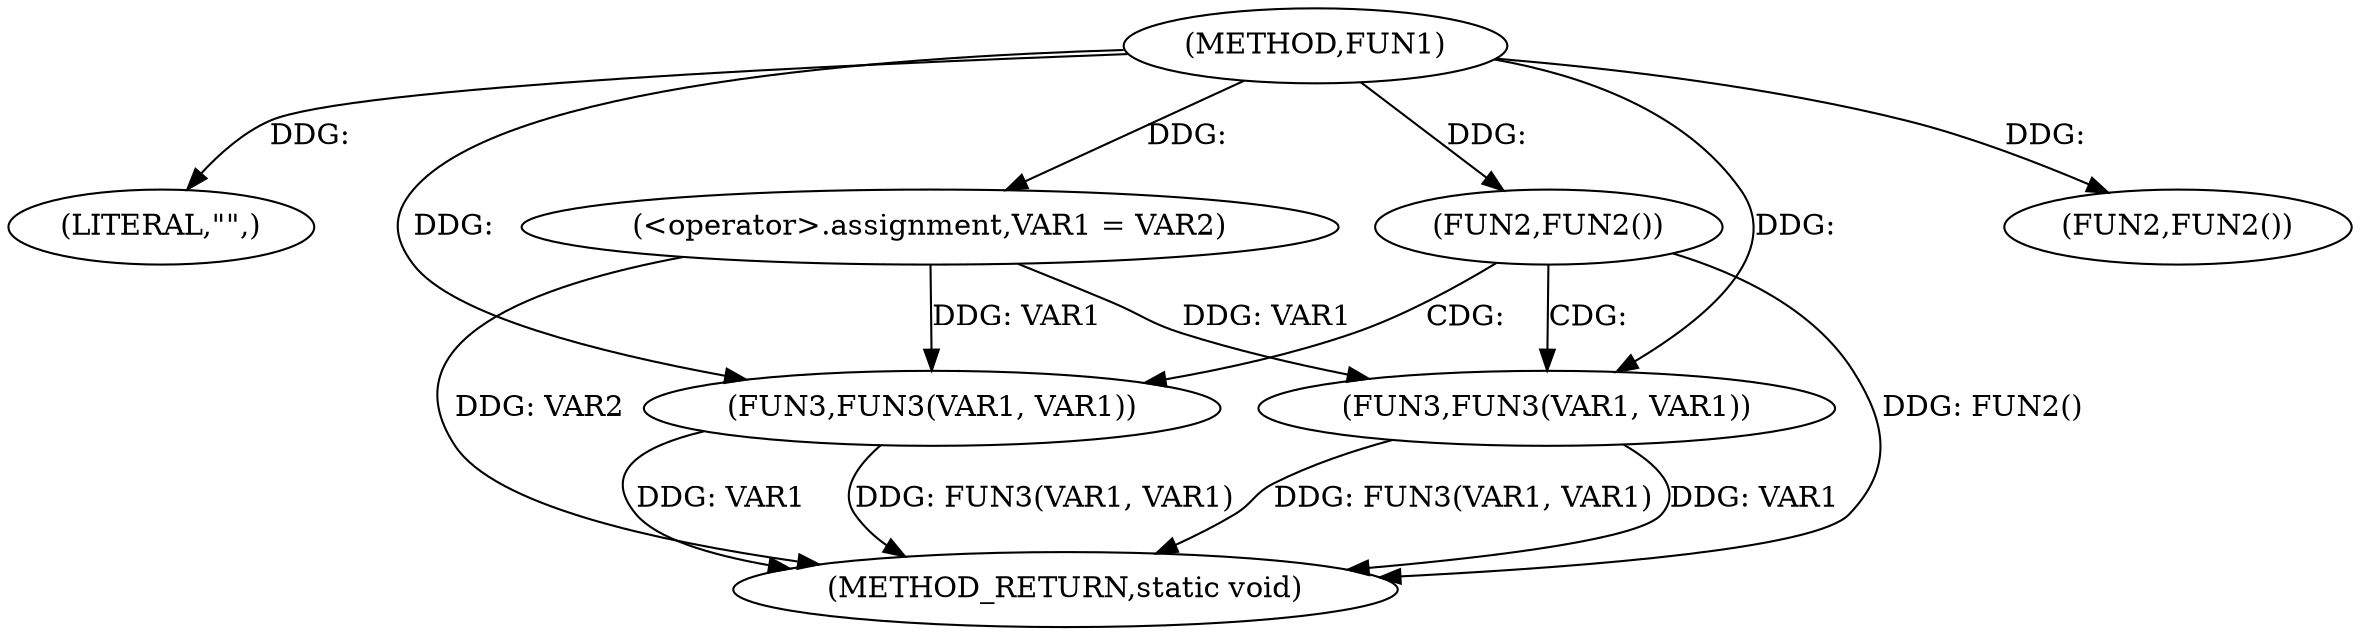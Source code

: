 digraph FUN1 {  
"1000100" [label = "(METHOD,FUN1)" ]
"1000123" [label = "(METHOD_RETURN,static void)" ]
"1000103" [label = "(LITERAL,\"\",)" ]
"1000104" [label = "(<operator>.assignment,VAR1 = VAR2)" ]
"1000108" [label = "(FUN2,FUN2())" ]
"1000113" [label = "(FUN2,FUN2())" ]
"1000115" [label = "(FUN3,FUN3(VAR1, VAR1))" ]
"1000120" [label = "(FUN3,FUN3(VAR1, VAR1))" ]
  "1000115" -> "1000123"  [ label = "DDG: VAR1"] 
  "1000120" -> "1000123"  [ label = "DDG: VAR1"] 
  "1000104" -> "1000123"  [ label = "DDG: VAR2"] 
  "1000115" -> "1000123"  [ label = "DDG: FUN3(VAR1, VAR1)"] 
  "1000113" -> "1000123"  [ label = "DDG: FUN2()"] 
  "1000120" -> "1000123"  [ label = "DDG: FUN3(VAR1, VAR1)"] 
  "1000100" -> "1000103"  [ label = "DDG: "] 
  "1000100" -> "1000104"  [ label = "DDG: "] 
  "1000100" -> "1000108"  [ label = "DDG: "] 
  "1000100" -> "1000113"  [ label = "DDG: "] 
  "1000104" -> "1000115"  [ label = "DDG: VAR1"] 
  "1000100" -> "1000115"  [ label = "DDG: "] 
  "1000104" -> "1000120"  [ label = "DDG: VAR1"] 
  "1000100" -> "1000120"  [ label = "DDG: "] 
  "1000113" -> "1000115"  [ label = "CDG: "] 
  "1000113" -> "1000120"  [ label = "CDG: "] 
}
